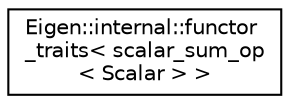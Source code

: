 digraph "Graphical Class Hierarchy"
{
  edge [fontname="Helvetica",fontsize="10",labelfontname="Helvetica",labelfontsize="10"];
  node [fontname="Helvetica",fontsize="10",shape=record];
  rankdir="LR";
  Node1 [label="Eigen::internal::functor\l_traits\< scalar_sum_op\l\< Scalar \> \>",height=0.2,width=0.4,color="black", fillcolor="white", style="filled",URL="$struct_eigen_1_1internal_1_1functor__traits_3_01scalar__sum__op_3_01_scalar_01_4_01_4.html"];
}
